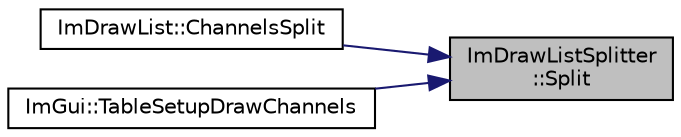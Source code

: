 digraph "ImDrawListSplitter::Split"
{
 // LATEX_PDF_SIZE
  edge [fontname="Helvetica",fontsize="10",labelfontname="Helvetica",labelfontsize="10"];
  node [fontname="Helvetica",fontsize="10",shape=record];
  rankdir="RL";
  Node1 [label="ImDrawListSplitter\l::Split",height=0.2,width=0.4,color="black", fillcolor="grey75", style="filled", fontcolor="black",tooltip=" "];
  Node1 -> Node2 [dir="back",color="midnightblue",fontsize="10",style="solid",fontname="Helvetica"];
  Node2 [label="ImDrawList::ChannelsSplit",height=0.2,width=0.4,color="black", fillcolor="white", style="filled",URL="$struct_im_draw_list.html#acd7bcb6c4c5043876cfc169a98abc24a",tooltip=" "];
  Node1 -> Node3 [dir="back",color="midnightblue",fontsize="10",style="solid",fontname="Helvetica"];
  Node3 [label="ImGui::TableSetupDrawChannels",height=0.2,width=0.4,color="black", fillcolor="white", style="filled",URL="$namespace_im_gui.html#aa15ef562cd5d5166e9774472fc6d10c6",tooltip=" "];
}
